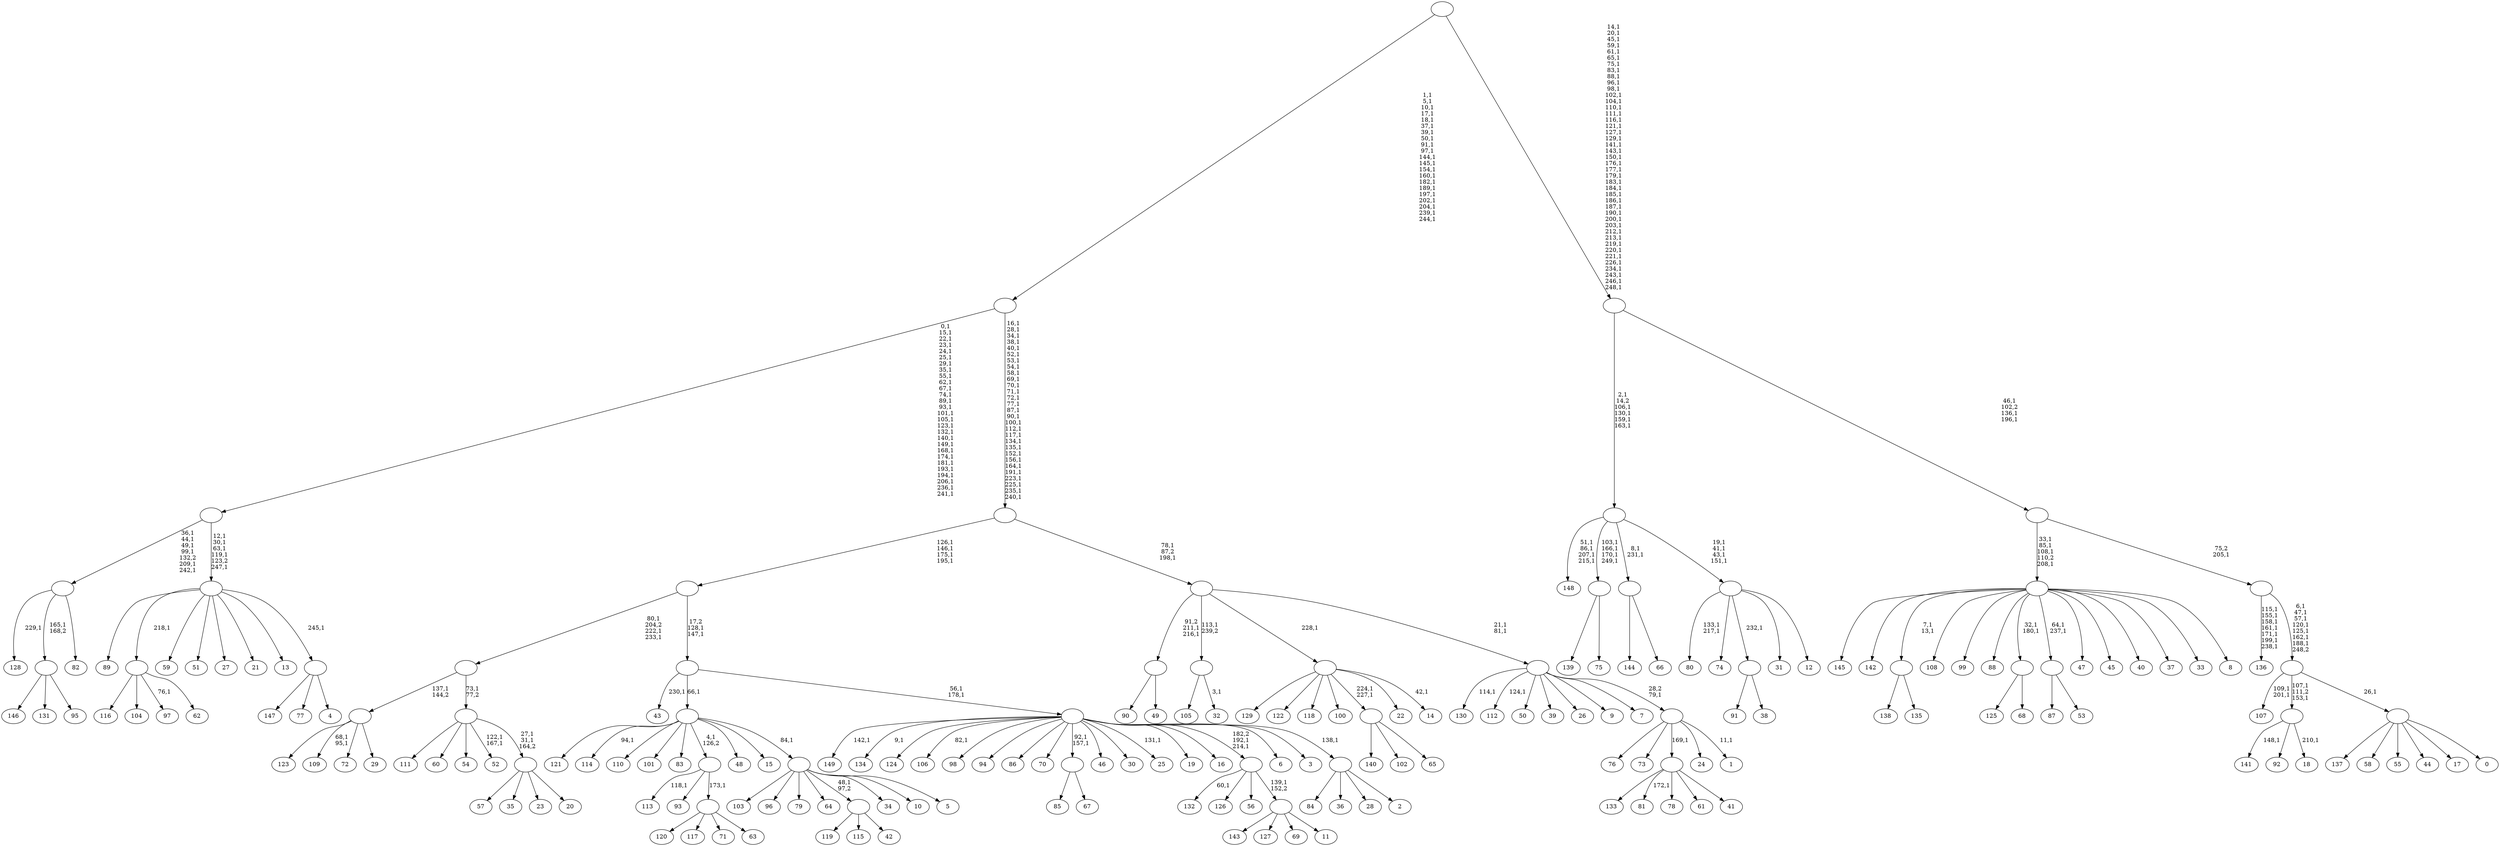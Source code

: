 digraph T {
	400 [label="149"]
	398 [label="148"]
	393 [label="147"]
	392 [label="146"]
	391 [label="145"]
	390 [label="144"]
	389 [label="143"]
	388 [label="142"]
	387 [label="141"]
	385 [label="140"]
	384 [label="139"]
	383 [label="138"]
	382 [label="137"]
	381 [label="136"]
	373 [label="135"]
	372 [label=""]
	370 [label="134"]
	368 [label="133"]
	367 [label="132"]
	365 [label="131"]
	364 [label="130"]
	362 [label="129"]
	361 [label="128"]
	359 [label="127"]
	358 [label="126"]
	357 [label="125"]
	356 [label="124"]
	355 [label="123"]
	354 [label="122"]
	353 [label="121"]
	352 [label="120"]
	351 [label="119"]
	350 [label="118"]
	349 [label="117"]
	348 [label="116"]
	347 [label="115"]
	346 [label="114"]
	344 [label="113"]
	342 [label="112"]
	340 [label="111"]
	339 [label="110"]
	338 [label="109"]
	335 [label="108"]
	334 [label="107"]
	331 [label="106"]
	329 [label="105"]
	328 [label="104"]
	327 [label="103"]
	326 [label="102"]
	325 [label="101"]
	324 [label="100"]
	323 [label="99"]
	322 [label="98"]
	321 [label="97"]
	319 [label="96"]
	318 [label="95"]
	317 [label=""]
	316 [label="94"]
	315 [label="93"]
	314 [label="92"]
	313 [label="91"]
	312 [label="90"]
	311 [label="89"]
	310 [label="88"]
	309 [label="87"]
	308 [label="86"]
	307 [label="85"]
	306 [label="84"]
	305 [label="83"]
	304 [label="82"]
	303 [label=""]
	297 [label="81"]
	295 [label="80"]
	292 [label="79"]
	291 [label="78"]
	290 [label="77"]
	289 [label="76"]
	288 [label="75"]
	287 [label=""]
	283 [label="74"]
	282 [label="73"]
	281 [label="72"]
	280 [label="71"]
	279 [label="70"]
	278 [label="69"]
	277 [label="68"]
	276 [label=""]
	274 [label="67"]
	273 [label=""]
	271 [label="66"]
	270 [label=""]
	268 [label="65"]
	267 [label=""]
	265 [label="64"]
	264 [label="63"]
	263 [label=""]
	262 [label=""]
	261 [label="62"]
	260 [label=""]
	259 [label="61"]
	258 [label="60"]
	257 [label="59"]
	256 [label="58"]
	255 [label="57"]
	254 [label="56"]
	253 [label="55"]
	252 [label="54"]
	251 [label="53"]
	250 [label=""]
	248 [label="52"]
	245 [label="51"]
	244 [label="50"]
	243 [label="49"]
	242 [label=""]
	240 [label="48"]
	239 [label="47"]
	238 [label="46"]
	237 [label="45"]
	236 [label="44"]
	235 [label="43"]
	233 [label="42"]
	232 [label=""]
	231 [label="41"]
	230 [label=""]
	229 [label="40"]
	228 [label="39"]
	227 [label="38"]
	226 [label=""]
	225 [label="37"]
	224 [label="36"]
	223 [label="35"]
	222 [label="34"]
	221 [label="33"]
	220 [label="32"]
	218 [label=""]
	217 [label="31"]
	216 [label="30"]
	215 [label="29"]
	214 [label=""]
	213 [label="28"]
	212 [label="27"]
	211 [label="26"]
	210 [label="25"]
	208 [label="24"]
	207 [label="23"]
	206 [label="22"]
	205 [label="21"]
	204 [label="20"]
	203 [label=""]
	201 [label=""]
	200 [label=""]
	197 [label="19"]
	196 [label="18"]
	194 [label=""]
	192 [label="17"]
	191 [label="16"]
	190 [label="15"]
	189 [label="14"]
	187 [label=""]
	186 [label="13"]
	185 [label="12"]
	184 [label=""]
	180 [label=""]
	175 [label="11"]
	174 [label=""]
	173 [label=""]
	171 [label="10"]
	170 [label="9"]
	169 [label="8"]
	168 [label=""]
	164 [label="7"]
	163 [label="6"]
	162 [label="5"]
	161 [label=""]
	160 [label=""]
	159 [label="4"]
	158 [label=""]
	157 [label=""]
	152 [label=""]
	124 [label="3"]
	123 [label="2"]
	122 [label=""]
	121 [label=""]
	119 [label=""]
	117 [label=""]
	113 [label="1"]
	111 [label=""]
	110 [label=""]
	108 [label=""]
	106 [label=""]
	77 [label=""]
	56 [label="0"]
	55 [label=""]
	54 [label=""]
	47 [label=""]
	46 [label=""]
	43 [label=""]
	0 [label=""]
	372 -> 383 [label=""]
	372 -> 373 [label=""]
	317 -> 392 [label=""]
	317 -> 365 [label=""]
	317 -> 318 [label=""]
	303 -> 361 [label="229,1"]
	303 -> 317 [label="165,1\n168,2"]
	303 -> 304 [label=""]
	287 -> 384 [label=""]
	287 -> 288 [label=""]
	276 -> 357 [label=""]
	276 -> 277 [label=""]
	273 -> 307 [label=""]
	273 -> 274 [label=""]
	270 -> 390 [label=""]
	270 -> 271 [label=""]
	267 -> 385 [label=""]
	267 -> 326 [label=""]
	267 -> 268 [label=""]
	263 -> 352 [label=""]
	263 -> 349 [label=""]
	263 -> 280 [label=""]
	263 -> 264 [label=""]
	262 -> 344 [label="118,1"]
	262 -> 315 [label=""]
	262 -> 263 [label="173,1"]
	260 -> 321 [label="76,1"]
	260 -> 348 [label=""]
	260 -> 328 [label=""]
	260 -> 261 [label=""]
	250 -> 309 [label=""]
	250 -> 251 [label=""]
	242 -> 312 [label=""]
	242 -> 243 [label=""]
	232 -> 351 [label=""]
	232 -> 347 [label=""]
	232 -> 233 [label=""]
	230 -> 297 [label="172,1"]
	230 -> 368 [label=""]
	230 -> 291 [label=""]
	230 -> 259 [label=""]
	230 -> 231 [label=""]
	226 -> 313 [label=""]
	226 -> 227 [label=""]
	218 -> 220 [label="3,1"]
	218 -> 329 [label=""]
	214 -> 338 [label="68,1\n95,1"]
	214 -> 355 [label=""]
	214 -> 281 [label=""]
	214 -> 215 [label=""]
	203 -> 255 [label=""]
	203 -> 223 [label=""]
	203 -> 207 [label=""]
	203 -> 204 [label=""]
	201 -> 203 [label="27,1\n31,1\n164,2"]
	201 -> 248 [label="122,1\n167,1"]
	201 -> 340 [label=""]
	201 -> 258 [label=""]
	201 -> 252 [label=""]
	200 -> 214 [label="137,1\n144,2"]
	200 -> 201 [label="73,1\n77,2"]
	194 -> 196 [label="210,1"]
	194 -> 387 [label="148,1"]
	194 -> 314 [label=""]
	187 -> 189 [label="42,1"]
	187 -> 267 [label="224,1\n227,1"]
	187 -> 362 [label=""]
	187 -> 354 [label=""]
	187 -> 350 [label=""]
	187 -> 324 [label=""]
	187 -> 206 [label=""]
	184 -> 295 [label="133,1\n217,1"]
	184 -> 283 [label=""]
	184 -> 226 [label="232,1"]
	184 -> 217 [label=""]
	184 -> 185 [label=""]
	180 -> 184 [label="19,1\n41,1\n43,1\n151,1"]
	180 -> 270 [label="8,1\n231,1"]
	180 -> 287 [label="103,1\n166,1\n170,1\n249,1"]
	180 -> 398 [label="51,1\n86,1\n207,1\n215,1"]
	174 -> 389 [label=""]
	174 -> 359 [label=""]
	174 -> 278 [label=""]
	174 -> 175 [label=""]
	173 -> 367 [label="60,1"]
	173 -> 358 [label=""]
	173 -> 254 [label=""]
	173 -> 174 [label="139,1\n152,2"]
	168 -> 250 [label="64,1\n237,1"]
	168 -> 276 [label="32,1\n180,1"]
	168 -> 372 [label="7,1\n13,1"]
	168 -> 391 [label=""]
	168 -> 388 [label=""]
	168 -> 335 [label=""]
	168 -> 323 [label=""]
	168 -> 310 [label=""]
	168 -> 239 [label=""]
	168 -> 237 [label=""]
	168 -> 229 [label=""]
	168 -> 225 [label=""]
	168 -> 221 [label=""]
	168 -> 169 [label=""]
	161 -> 327 [label=""]
	161 -> 319 [label=""]
	161 -> 292 [label=""]
	161 -> 265 [label=""]
	161 -> 232 [label="48,1\n97,2"]
	161 -> 222 [label=""]
	161 -> 171 [label=""]
	161 -> 162 [label=""]
	160 -> 346 [label="94,1"]
	160 -> 353 [label=""]
	160 -> 339 [label=""]
	160 -> 325 [label=""]
	160 -> 305 [label=""]
	160 -> 262 [label="4,1\n126,2"]
	160 -> 240 [label=""]
	160 -> 190 [label=""]
	160 -> 161 [label="84,1"]
	158 -> 393 [label=""]
	158 -> 290 [label=""]
	158 -> 159 [label=""]
	157 -> 311 [label=""]
	157 -> 260 [label="218,1"]
	157 -> 257 [label=""]
	157 -> 245 [label=""]
	157 -> 212 [label=""]
	157 -> 205 [label=""]
	157 -> 186 [label=""]
	157 -> 158 [label="245,1"]
	152 -> 157 [label="12,1\n30,1\n63,1\n119,1\n123,2\n247,1"]
	152 -> 303 [label="36,1\n44,1\n49,1\n99,1\n132,2\n209,1\n242,1"]
	122 -> 306 [label=""]
	122 -> 224 [label=""]
	122 -> 213 [label=""]
	122 -> 123 [label=""]
	121 -> 173 [label="182,2\n192,1\n214,1"]
	121 -> 210 [label="131,1"]
	121 -> 273 [label="92,1\n157,1"]
	121 -> 331 [label="82,1"]
	121 -> 370 [label="9,1"]
	121 -> 400 [label="142,1"]
	121 -> 356 [label=""]
	121 -> 322 [label=""]
	121 -> 316 [label=""]
	121 -> 308 [label=""]
	121 -> 279 [label=""]
	121 -> 238 [label=""]
	121 -> 216 [label=""]
	121 -> 197 [label=""]
	121 -> 191 [label=""]
	121 -> 163 [label=""]
	121 -> 124 [label=""]
	121 -> 122 [label="138,1"]
	119 -> 121 [label="56,1\n178,1"]
	119 -> 235 [label="230,1"]
	119 -> 160 [label="66,1"]
	117 -> 119 [label="17,2\n128,1\n147,1"]
	117 -> 200 [label="80,1\n204,2\n222,1\n233,1"]
	111 -> 113 [label="11,1"]
	111 -> 289 [label=""]
	111 -> 282 [label=""]
	111 -> 230 [label="169,1"]
	111 -> 208 [label=""]
	110 -> 342 [label="124,1"]
	110 -> 364 [label="114,1"]
	110 -> 244 [label=""]
	110 -> 228 [label=""]
	110 -> 211 [label=""]
	110 -> 170 [label=""]
	110 -> 164 [label=""]
	110 -> 111 [label="28,2\n79,1"]
	108 -> 110 [label="21,1\n81,1"]
	108 -> 242 [label="91,2\n211,1\n216,1"]
	108 -> 218 [label="113,1\n239,2"]
	108 -> 187 [label="228,1"]
	106 -> 108 [label="78,1\n87,2\n198,1"]
	106 -> 117 [label="126,1\n146,1\n175,1\n195,1"]
	77 -> 106 [label="16,1\n28,1\n34,1\n38,1\n40,1\n52,1\n53,1\n54,1\n58,1\n69,1\n70,1\n71,1\n72,1\n77,1\n87,1\n90,1\n100,1\n112,1\n117,1\n134,1\n135,1\n152,1\n156,1\n164,1\n191,1\n223,1\n225,1\n235,1\n240,1"]
	77 -> 152 [label="0,1\n15,1\n22,1\n23,1\n24,1\n25,1\n29,1\n35,1\n55,1\n62,1\n67,1\n74,1\n89,1\n93,1\n101,1\n105,1\n123,1\n132,1\n140,1\n149,1\n168,1\n174,1\n181,1\n193,1\n194,1\n206,1\n236,1\n241,1"]
	55 -> 382 [label=""]
	55 -> 256 [label=""]
	55 -> 253 [label=""]
	55 -> 236 [label=""]
	55 -> 192 [label=""]
	55 -> 56 [label=""]
	54 -> 194 [label="107,1\n111,2\n153,1"]
	54 -> 334 [label="109,1\n201,1"]
	54 -> 55 [label="26,1"]
	47 -> 54 [label="6,1\n47,1\n57,1\n120,1\n125,1\n162,1\n188,1\n248,2"]
	47 -> 381 [label="115,1\n155,1\n158,1\n161,1\n171,1\n199,1\n238,1"]
	46 -> 168 [label="33,1\n85,1\n108,1\n110,2\n208,1"]
	46 -> 47 [label="75,2\n205,1"]
	43 -> 46 [label="46,1\n102,2\n136,1\n196,1"]
	43 -> 180 [label="2,1\n14,2\n106,1\n130,1\n159,1\n163,1"]
	0 -> 43 [label="14,1\n20,1\n45,1\n59,1\n61,1\n65,1\n75,1\n83,1\n88,1\n96,1\n98,1\n102,1\n104,1\n110,1\n111,1\n116,1\n121,1\n127,1\n129,1\n141,1\n143,1\n150,1\n176,1\n177,1\n179,1\n183,1\n184,1\n185,1\n186,1\n187,1\n190,1\n200,1\n203,1\n212,1\n213,1\n219,1\n220,1\n221,1\n226,1\n234,1\n243,1\n246,1\n248,1"]
	0 -> 77 [label="1,1\n5,1\n10,1\n17,1\n18,1\n37,1\n39,1\n50,1\n91,1\n97,1\n144,1\n145,1\n154,1\n160,1\n182,1\n189,1\n197,1\n202,1\n204,1\n239,1\n244,1"]
}

